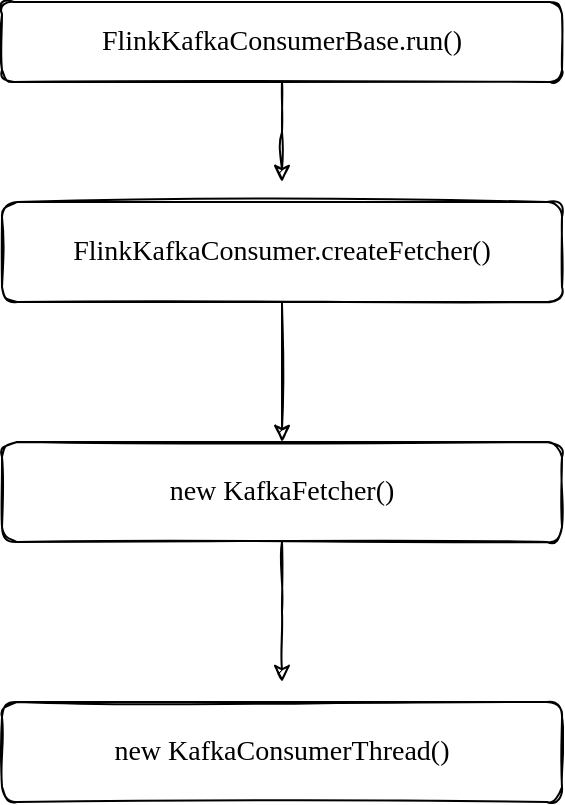 <mxfile version="14.5.1" type="device"><diagram id="KU9967yDpA6ImBzqjGFY" name="flink.partition-discovery.interval-millis工作原理"><mxGraphModel dx="959" dy="630" grid="1" gridSize="10" guides="1" tooltips="1" connect="1" arrows="1" fold="1" page="1" pageScale="1" pageWidth="827" pageHeight="1169" math="0" shadow="0"><root><mxCell id="0"/><mxCell id="1" parent="0"/><mxCell id="99w7x3CjBXZZh_KlrLXX-3" style="edgeStyle=orthogonalEdgeStyle;rounded=0;orthogonalLoop=1;jettySize=auto;html=1;fontFamily=Comic Sans MS;fontSize=14;sketch=1;" edge="1" parent="1" source="99w7x3CjBXZZh_KlrLXX-1"><mxGeometry relative="1" as="geometry"><mxPoint x="210" y="160" as="targetPoint"/></mxGeometry></mxCell><mxCell id="99w7x3CjBXZZh_KlrLXX-1" value="FlinkKafkaConsumerBase.run()" style="rounded=1;whiteSpace=wrap;html=1;fillColor=none;sketch=1;fontFamily=Comic Sans MS;fontSize=14;" vertex="1" parent="1"><mxGeometry x="70" y="70" width="280" height="40" as="geometry"/></mxCell><mxCell id="99w7x3CjBXZZh_KlrLXX-6" style="edgeStyle=orthogonalEdgeStyle;rounded=0;sketch=1;orthogonalLoop=1;jettySize=auto;html=1;entryX=0.5;entryY=0;entryDx=0;entryDy=0;fontFamily=Comic Sans MS;fontSize=14;" edge="1" parent="1" source="99w7x3CjBXZZh_KlrLXX-2" target="99w7x3CjBXZZh_KlrLXX-4"><mxGeometry relative="1" as="geometry"/></mxCell><mxCell id="99w7x3CjBXZZh_KlrLXX-2" value="FlinkKafkaConsumer.createFetcher()" style="rounded=1;whiteSpace=wrap;html=1;sketch=1;fillColor=none;fontFamily=Comic Sans MS;fontSize=14;" vertex="1" parent="1"><mxGeometry x="70" y="170" width="280" height="50" as="geometry"/></mxCell><mxCell id="99w7x3CjBXZZh_KlrLXX-8" style="edgeStyle=orthogonalEdgeStyle;rounded=0;sketch=1;orthogonalLoop=1;jettySize=auto;html=1;fontFamily=Comic Sans MS;fontSize=14;" edge="1" parent="1" source="99w7x3CjBXZZh_KlrLXX-4"><mxGeometry relative="1" as="geometry"><mxPoint x="210" y="410" as="targetPoint"/></mxGeometry></mxCell><mxCell id="99w7x3CjBXZZh_KlrLXX-4" value="new KafkaFetcher()" style="rounded=1;whiteSpace=wrap;html=1;sketch=1;fillColor=none;fontFamily=Comic Sans MS;fontSize=14;" vertex="1" parent="1"><mxGeometry x="70" y="290" width="280" height="50" as="geometry"/></mxCell><mxCell id="99w7x3CjBXZZh_KlrLXX-7" value="new KafkaConsumerThread()" style="rounded=1;whiteSpace=wrap;html=1;sketch=1;fillColor=none;fontFamily=Comic Sans MS;fontSize=14;" vertex="1" parent="1"><mxGeometry x="70" y="420" width="280" height="50" as="geometry"/></mxCell></root></mxGraphModel></diagram></mxfile>